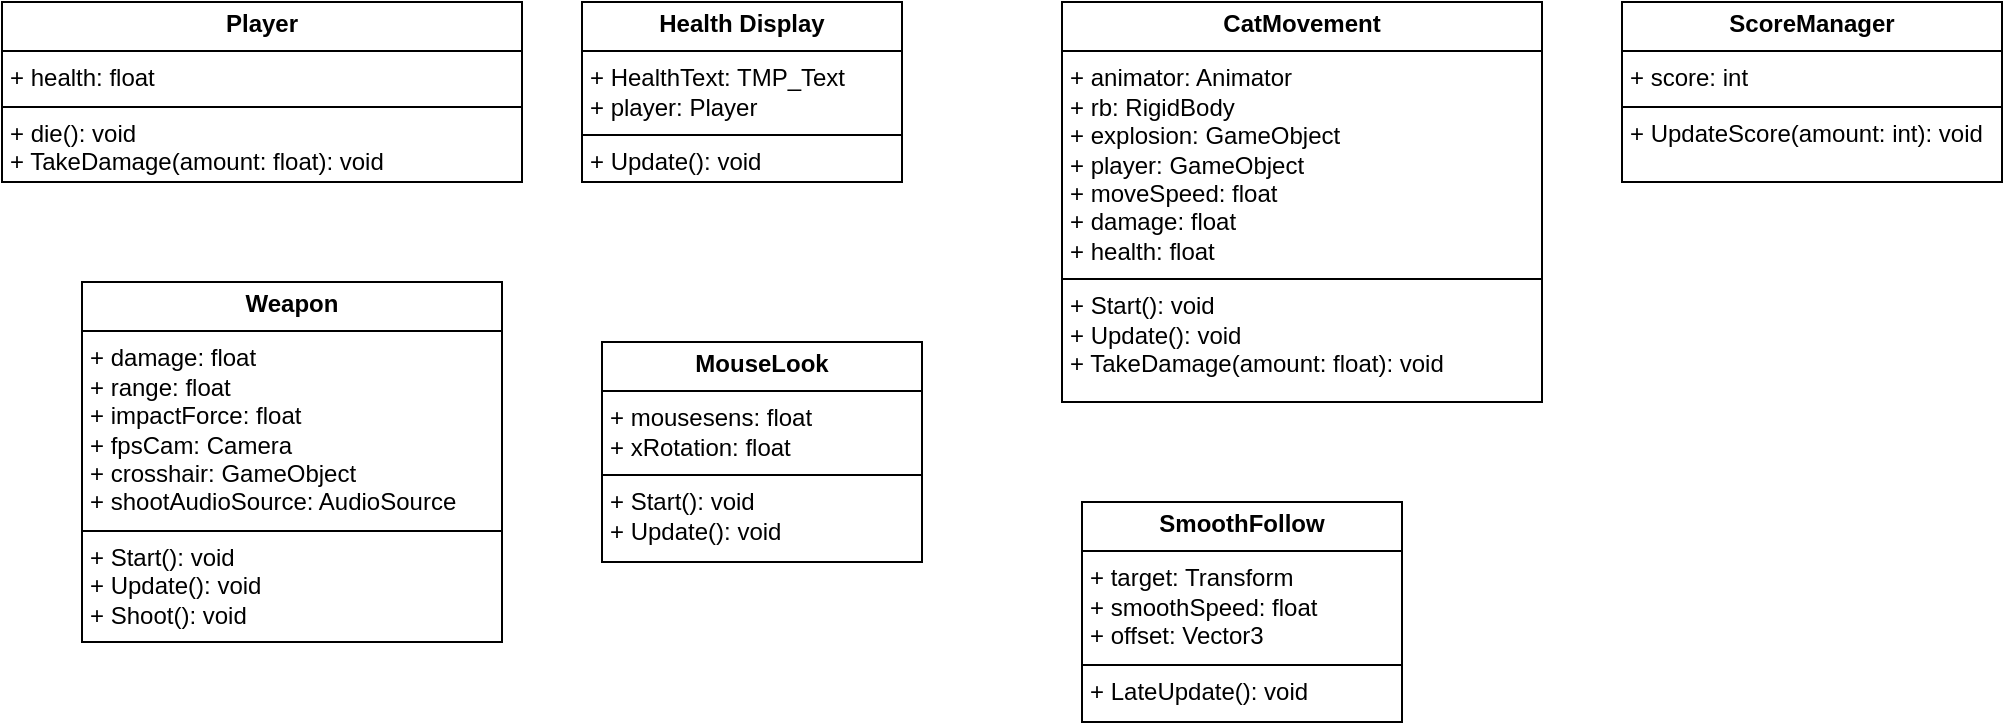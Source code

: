 <mxfile version="24.4.10" type="github">
  <diagram name="Page-1" id="pCon9w9mlKxxevnKqSZk">
    <mxGraphModel dx="1004" dy="638" grid="1" gridSize="10" guides="1" tooltips="1" connect="1" arrows="1" fold="1" page="1" pageScale="1" pageWidth="827" pageHeight="1169" math="0" shadow="0">
      <root>
        <mxCell id="0" />
        <mxCell id="1" parent="0" />
        <mxCell id="r0ubliRXeytALU45aj2p-1" value="&lt;p style=&quot;margin:0px;margin-top:4px;text-align:center;&quot;&gt;&lt;b&gt;Player&lt;/b&gt;&lt;/p&gt;&lt;hr size=&quot;1&quot; style=&quot;border-style:solid;&quot;&gt;&lt;p style=&quot;margin:0px;margin-left:4px;&quot;&gt;+ health: float&lt;/p&gt;&lt;hr size=&quot;1&quot; style=&quot;border-style:solid;&quot;&gt;&lt;p style=&quot;margin:0px;margin-left:4px;&quot;&gt;+ die(): void&lt;/p&gt;&lt;p style=&quot;margin:0px;margin-left:4px;&quot;&gt;+ TakeDamage(amount: float): void&lt;/p&gt;" style="verticalAlign=top;align=left;overflow=fill;html=1;whiteSpace=wrap;" vertex="1" parent="1">
          <mxGeometry x="20" y="10" width="260" height="90" as="geometry" />
        </mxCell>
        <mxCell id="r0ubliRXeytALU45aj2p-2" value="&lt;p style=&quot;margin:0px;margin-top:4px;text-align:center;&quot;&gt;&lt;b&gt;MouseLook&lt;/b&gt;&lt;/p&gt;&lt;hr size=&quot;1&quot; style=&quot;border-style:solid;&quot;&gt;&lt;p style=&quot;margin:0px;margin-left:4px;&quot;&gt;+ mousesens: float&lt;/p&gt;&lt;p style=&quot;margin:0px;margin-left:4px;&quot;&gt;+ xRotation: float&lt;/p&gt;&lt;hr size=&quot;1&quot; style=&quot;border-style:solid;&quot;&gt;&lt;p style=&quot;margin:0px;margin-left:4px;&quot;&gt;+ Start(): void&lt;br&gt;&lt;/p&gt;&lt;p style=&quot;margin:0px;margin-left:4px;&quot;&gt;+ Update(): void&lt;br&gt;&lt;/p&gt;" style="verticalAlign=top;align=left;overflow=fill;html=1;whiteSpace=wrap;" vertex="1" parent="1">
          <mxGeometry x="320" y="180" width="160" height="110" as="geometry" />
        </mxCell>
        <mxCell id="r0ubliRXeytALU45aj2p-3" value="&lt;p style=&quot;margin:0px;margin-top:4px;text-align:center;&quot;&gt;&lt;b&gt;CatMovement&lt;/b&gt;&lt;/p&gt;&lt;hr size=&quot;1&quot; style=&quot;border-style:solid;&quot;&gt;&lt;p style=&quot;margin:0px;margin-left:4px;&quot;&gt;+ animator: Animator&lt;/p&gt;&lt;p style=&quot;margin:0px;margin-left:4px;&quot;&gt;+ rb: RigidBody&lt;/p&gt;&lt;p style=&quot;margin:0px;margin-left:4px;&quot;&gt;+ explosion: GameObject&lt;/p&gt;&lt;p style=&quot;margin:0px;margin-left:4px;&quot;&gt;+ player: GameObject&lt;/p&gt;&lt;p style=&quot;margin:0px;margin-left:4px;&quot;&gt;+ moveSpeed: float&lt;/p&gt;&lt;p style=&quot;margin:0px;margin-left:4px;&quot;&gt;+ damage: float&lt;/p&gt;&lt;p style=&quot;margin:0px;margin-left:4px;&quot;&gt;+ health: float&lt;/p&gt;&lt;hr size=&quot;1&quot; style=&quot;border-style:solid;&quot;&gt;&lt;p style=&quot;margin:0px;margin-left:4px;&quot;&gt;+ Start(): void&lt;/p&gt;&lt;p style=&quot;margin:0px;margin-left:4px;&quot;&gt;+ Update(): void&lt;/p&gt;&lt;p style=&quot;margin:0px;margin-left:4px;&quot;&gt;+ TakeDamage(amount: float): void&lt;/p&gt;" style="verticalAlign=top;align=left;overflow=fill;html=1;whiteSpace=wrap;" vertex="1" parent="1">
          <mxGeometry x="550" y="10" width="240" height="200" as="geometry" />
        </mxCell>
        <mxCell id="r0ubliRXeytALU45aj2p-4" value="&lt;p style=&quot;margin:0px;margin-top:4px;text-align:center;&quot;&gt;&lt;b&gt;SmoothFollow&lt;/b&gt;&lt;/p&gt;&lt;hr size=&quot;1&quot; style=&quot;border-style:solid;&quot;&gt;&lt;p style=&quot;margin:0px;margin-left:4px;&quot;&gt;+ target: Transform&lt;/p&gt;&lt;p style=&quot;margin:0px;margin-left:4px;&quot;&gt;+ smoothSpeed: float&lt;/p&gt;&lt;p style=&quot;margin:0px;margin-left:4px;&quot;&gt;+ offset: Vector3&lt;/p&gt;&lt;hr size=&quot;1&quot; style=&quot;border-style:solid;&quot;&gt;&lt;p style=&quot;margin:0px;margin-left:4px;&quot;&gt;+ LateUpdate(): void&lt;/p&gt;" style="verticalAlign=top;align=left;overflow=fill;html=1;whiteSpace=wrap;" vertex="1" parent="1">
          <mxGeometry x="560" y="260" width="160" height="110" as="geometry" />
        </mxCell>
        <mxCell id="r0ubliRXeytALU45aj2p-5" value="&lt;p style=&quot;margin:0px;margin-top:4px;text-align:center;&quot;&gt;&lt;b&gt;Weapon&lt;/b&gt;&lt;/p&gt;&lt;hr size=&quot;1&quot; style=&quot;border-style:solid;&quot;&gt;&lt;p style=&quot;margin:0px;margin-left:4px;&quot;&gt;+ damage: float&lt;/p&gt;&lt;p style=&quot;margin:0px;margin-left:4px;&quot;&gt;+ range: float&lt;/p&gt;&lt;p style=&quot;margin:0px;margin-left:4px;&quot;&gt;+ impactForce: float&lt;/p&gt;&lt;p style=&quot;margin:0px;margin-left:4px;&quot;&gt;+ fpsCam: Camera&lt;/p&gt;&lt;p style=&quot;margin:0px;margin-left:4px;&quot;&gt;+ crosshair: GameObject&lt;/p&gt;&lt;p style=&quot;margin:0px;margin-left:4px;&quot;&gt;+ shootAudioSource: AudioSource&lt;/p&gt;&lt;hr size=&quot;1&quot; style=&quot;border-style:solid;&quot;&gt;&lt;p style=&quot;margin:0px;margin-left:4px;&quot;&gt;+ Start(): void&lt;/p&gt;&lt;p style=&quot;margin:0px;margin-left:4px;&quot;&gt;+ Update(): void&lt;br&gt;&lt;/p&gt;&lt;p style=&quot;margin:0px;margin-left:4px;&quot;&gt;+ Shoot(): void&lt;br&gt;&lt;/p&gt;" style="verticalAlign=top;align=left;overflow=fill;html=1;whiteSpace=wrap;" vertex="1" parent="1">
          <mxGeometry x="60" y="150" width="210" height="180" as="geometry" />
        </mxCell>
        <mxCell id="r0ubliRXeytALU45aj2p-6" value="&lt;p style=&quot;margin:0px;margin-top:4px;text-align:center;&quot;&gt;&lt;b&gt;Health Display&lt;/b&gt;&lt;/p&gt;&lt;hr size=&quot;1&quot; style=&quot;border-style:solid;&quot;&gt;&lt;p style=&quot;margin:0px;margin-left:4px;&quot;&gt;+ HealthText: TMP_Text&lt;/p&gt;&lt;p style=&quot;margin:0px;margin-left:4px;&quot;&gt;+ player: Player&lt;/p&gt;&lt;hr size=&quot;1&quot; style=&quot;border-style:solid;&quot;&gt;&lt;p style=&quot;margin:0px;margin-left:4px;&quot;&gt;+ Update(): void&lt;/p&gt;" style="verticalAlign=top;align=left;overflow=fill;html=1;whiteSpace=wrap;" vertex="1" parent="1">
          <mxGeometry x="310" y="10" width="160" height="90" as="geometry" />
        </mxCell>
        <mxCell id="r0ubliRXeytALU45aj2p-7" value="&lt;p style=&quot;margin:0px;margin-top:4px;text-align:center;&quot;&gt;&lt;b&gt;ScoreManager&lt;/b&gt;&lt;/p&gt;&lt;hr size=&quot;1&quot; style=&quot;border-style:solid;&quot;&gt;&lt;p style=&quot;margin:0px;margin-left:4px;&quot;&gt;+ score: int&lt;/p&gt;&lt;hr size=&quot;1&quot; style=&quot;border-style:solid;&quot;&gt;&lt;p style=&quot;margin:0px;margin-left:4px;&quot;&gt;+ UpdateScore(amount: int): void&lt;/p&gt;" style="verticalAlign=top;align=left;overflow=fill;html=1;whiteSpace=wrap;" vertex="1" parent="1">
          <mxGeometry x="830" y="10" width="190" height="90" as="geometry" />
        </mxCell>
      </root>
    </mxGraphModel>
  </diagram>
</mxfile>
